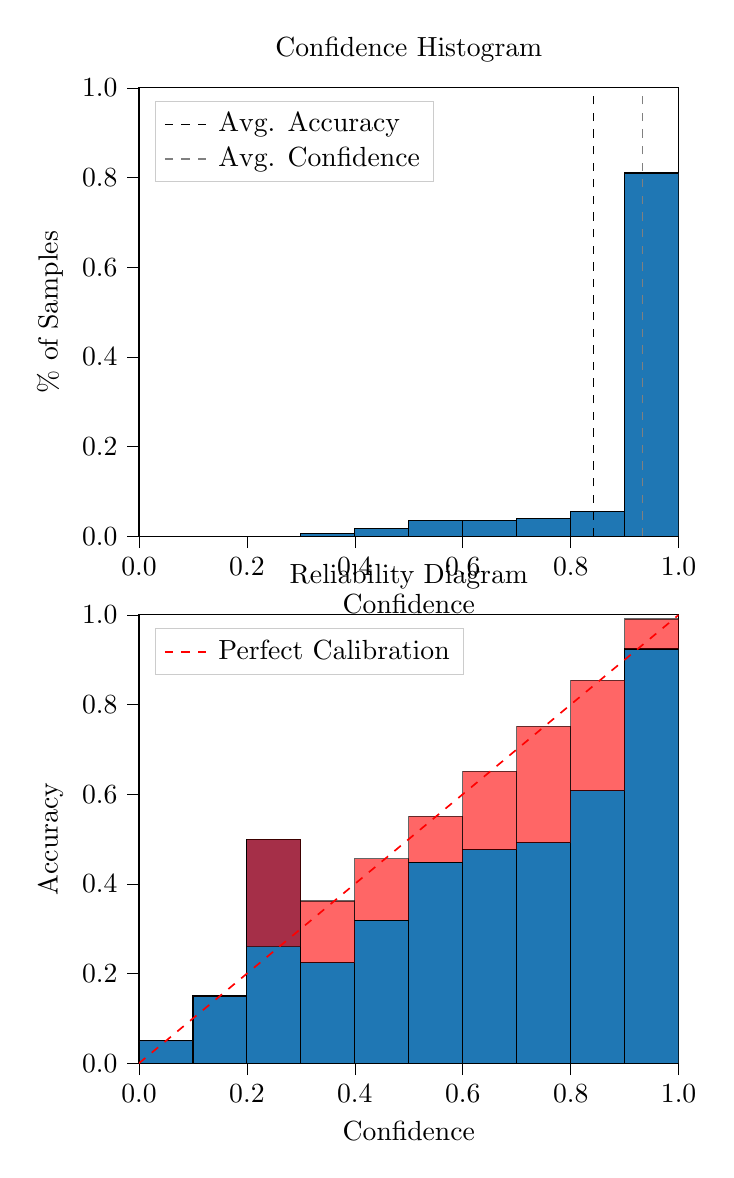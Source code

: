 % This file was created by tikzplotlib v0.9.8.
\begin{tikzpicture}

\definecolor{color0}{rgb}{0.122,0.467,0.706}

\begin{groupplot}[group style={group size=1 by 2}]
\nextgroupplot[
legend cell align={left},
legend style={
  fill opacity=0.8,
  draw opacity=1,
  text opacity=1,
  at={(0.03,0.97)},
  anchor=north west,
  draw=white!80!black
},
tick align=outside,
tick pos=left,
title={Confidence Histogram},
x grid style={white!69.02!black},
xlabel={Confidence},
xmin=0, xmax=1,
xtick style={color=black},
xtick={0,0.2,0.4,0.6,0.8,1},
xticklabels={0.0,0.2,0.4,0.6,0.8,1.0},
y grid style={white!69.02!black},
ylabel={\% of Samples},
ymin=0, ymax=1,
ytick style={color=black},
ytick={0,0.2,0.4,0.6,0.8,1},
yticklabels={0.0,0.2,0.4,0.6,0.8,1.0}
]
\draw[draw=black,fill=color0] (axis cs:-6.939e-18,0) rectangle (axis cs:0.1,0);
\draw[draw=black,fill=color0] (axis cs:0.1,0) rectangle (axis cs:0.2,0);
\draw[draw=black,fill=color0] (axis cs:0.2,0) rectangle (axis cs:0.3,0.0);
\draw[draw=black,fill=color0] (axis cs:0.3,0) rectangle (axis cs:0.4,0.006);
\draw[draw=black,fill=color0] (axis cs:0.4,0) rectangle (axis cs:0.5,0.017);
\draw[draw=black,fill=color0] (axis cs:0.5,0) rectangle (axis cs:0.6,0.035);
\draw[draw=black,fill=color0] (axis cs:0.6,0) rectangle (axis cs:0.7,0.035);
\draw[draw=black,fill=color0] (axis cs:0.7,0) rectangle (axis cs:0.8,0.04);
\draw[draw=black,fill=color0] (axis cs:0.8,0) rectangle (axis cs:0.9,0.056);
\draw[draw=black,fill=color0] (axis cs:0.9,0) rectangle (axis cs:1,0.81);
\addplot [semithick, black, dashed]
table {%
0.842 0
0.842 1
};
\addlegendentry{Avg. Accuracy}
\addplot [semithick, white!50.196!black, dashed]
table {%
0.933 0
0.933 1
};
\addlegendentry{Avg. Confidence}

\nextgroupplot[
legend cell align={left},
legend style={
  fill opacity=0.8,
  draw opacity=1,
  text opacity=1,
  at={(0.03,0.97)},
  anchor=north west,
  draw=white!80!black
},
tick align=outside,
tick pos=left,
title={Reliability Diagram},
x grid style={white!69.02!black},
xlabel={Confidence},
xmin=0, xmax=1,
xtick style={color=black},
xtick={0,0.2,0.4,0.6,0.8,1},
xticklabels={0.0,0.2,0.4,0.6,0.8,1.0},
y grid style={white!69.02!black},
ylabel={Accuracy},
ymin=0, ymax=1,
ytick style={color=black},
ytick={0,0.2,0.4,0.6,0.8,1},
yticklabels={0.0,0.2,0.4,0.6,0.8,1.0}
]
\draw[draw=black,fill=color0] (axis cs:-6.939e-18,0) rectangle (axis cs:0.1,0.05);
\draw[draw=black,fill=color0] (axis cs:0.1,0) rectangle (axis cs:0.2,0.15);
\draw[draw=black,fill=color0] (axis cs:0.2,0) rectangle (axis cs:0.3,0.5);
\draw[draw=black,fill=color0] (axis cs:0.3,0) rectangle (axis cs:0.4,0.224);
\draw[draw=black,fill=color0] (axis cs:0.4,0) rectangle (axis cs:0.5,0.319);
\draw[draw=black,fill=color0] (axis cs:0.5,0) rectangle (axis cs:0.6,0.448);
\draw[draw=black,fill=color0] (axis cs:0.6,0) rectangle (axis cs:0.7,0.476);
\draw[draw=black,fill=color0] (axis cs:0.7,0) rectangle (axis cs:0.8,0.492);
\draw[draw=black,fill=color0] (axis cs:0.8,0) rectangle (axis cs:0.9,0.608);
\draw[draw=black,fill=color0] (axis cs:0.9,0) rectangle (axis cs:1,0.924);
\draw[draw=black,fill=red,opacity=0.6] (axis cs:-6.939e-18,0.05) rectangle (axis cs:0.1,0.05);
\draw[draw=black,fill=red,opacity=0.6] (axis cs:0.1,0.15) rectangle (axis cs:0.2,0.15);
\draw[draw=black,fill=red,opacity=0.6] (axis cs:0.2,0.5) rectangle (axis cs:0.3,0.26);
\draw[draw=black,fill=red,opacity=0.6] (axis cs:0.3,0.224) rectangle (axis cs:0.4,0.362);
\draw[draw=black,fill=red,opacity=0.6] (axis cs:0.4,0.319) rectangle (axis cs:0.5,0.456);
\draw[draw=black,fill=red,opacity=0.6] (axis cs:0.5,0.448) rectangle (axis cs:0.6,0.551);
\draw[draw=black,fill=red,opacity=0.6] (axis cs:0.6,0.476) rectangle (axis cs:0.7,0.651);
\draw[draw=black,fill=red,opacity=0.6] (axis cs:0.7,0.492) rectangle (axis cs:0.8,0.752);
\draw[draw=black,fill=red,opacity=0.6] (axis cs:0.8,0.608) rectangle (axis cs:0.9,0.854);
\draw[draw=black,fill=red,opacity=0.6] (axis cs:0.9,0.924) rectangle (axis cs:1,0.991);
\addplot [semithick, red, dashed]
table {%
0 0
1 1
};
\addlegendentry{Perfect Calibration}
\end{groupplot}

\end{tikzpicture}
